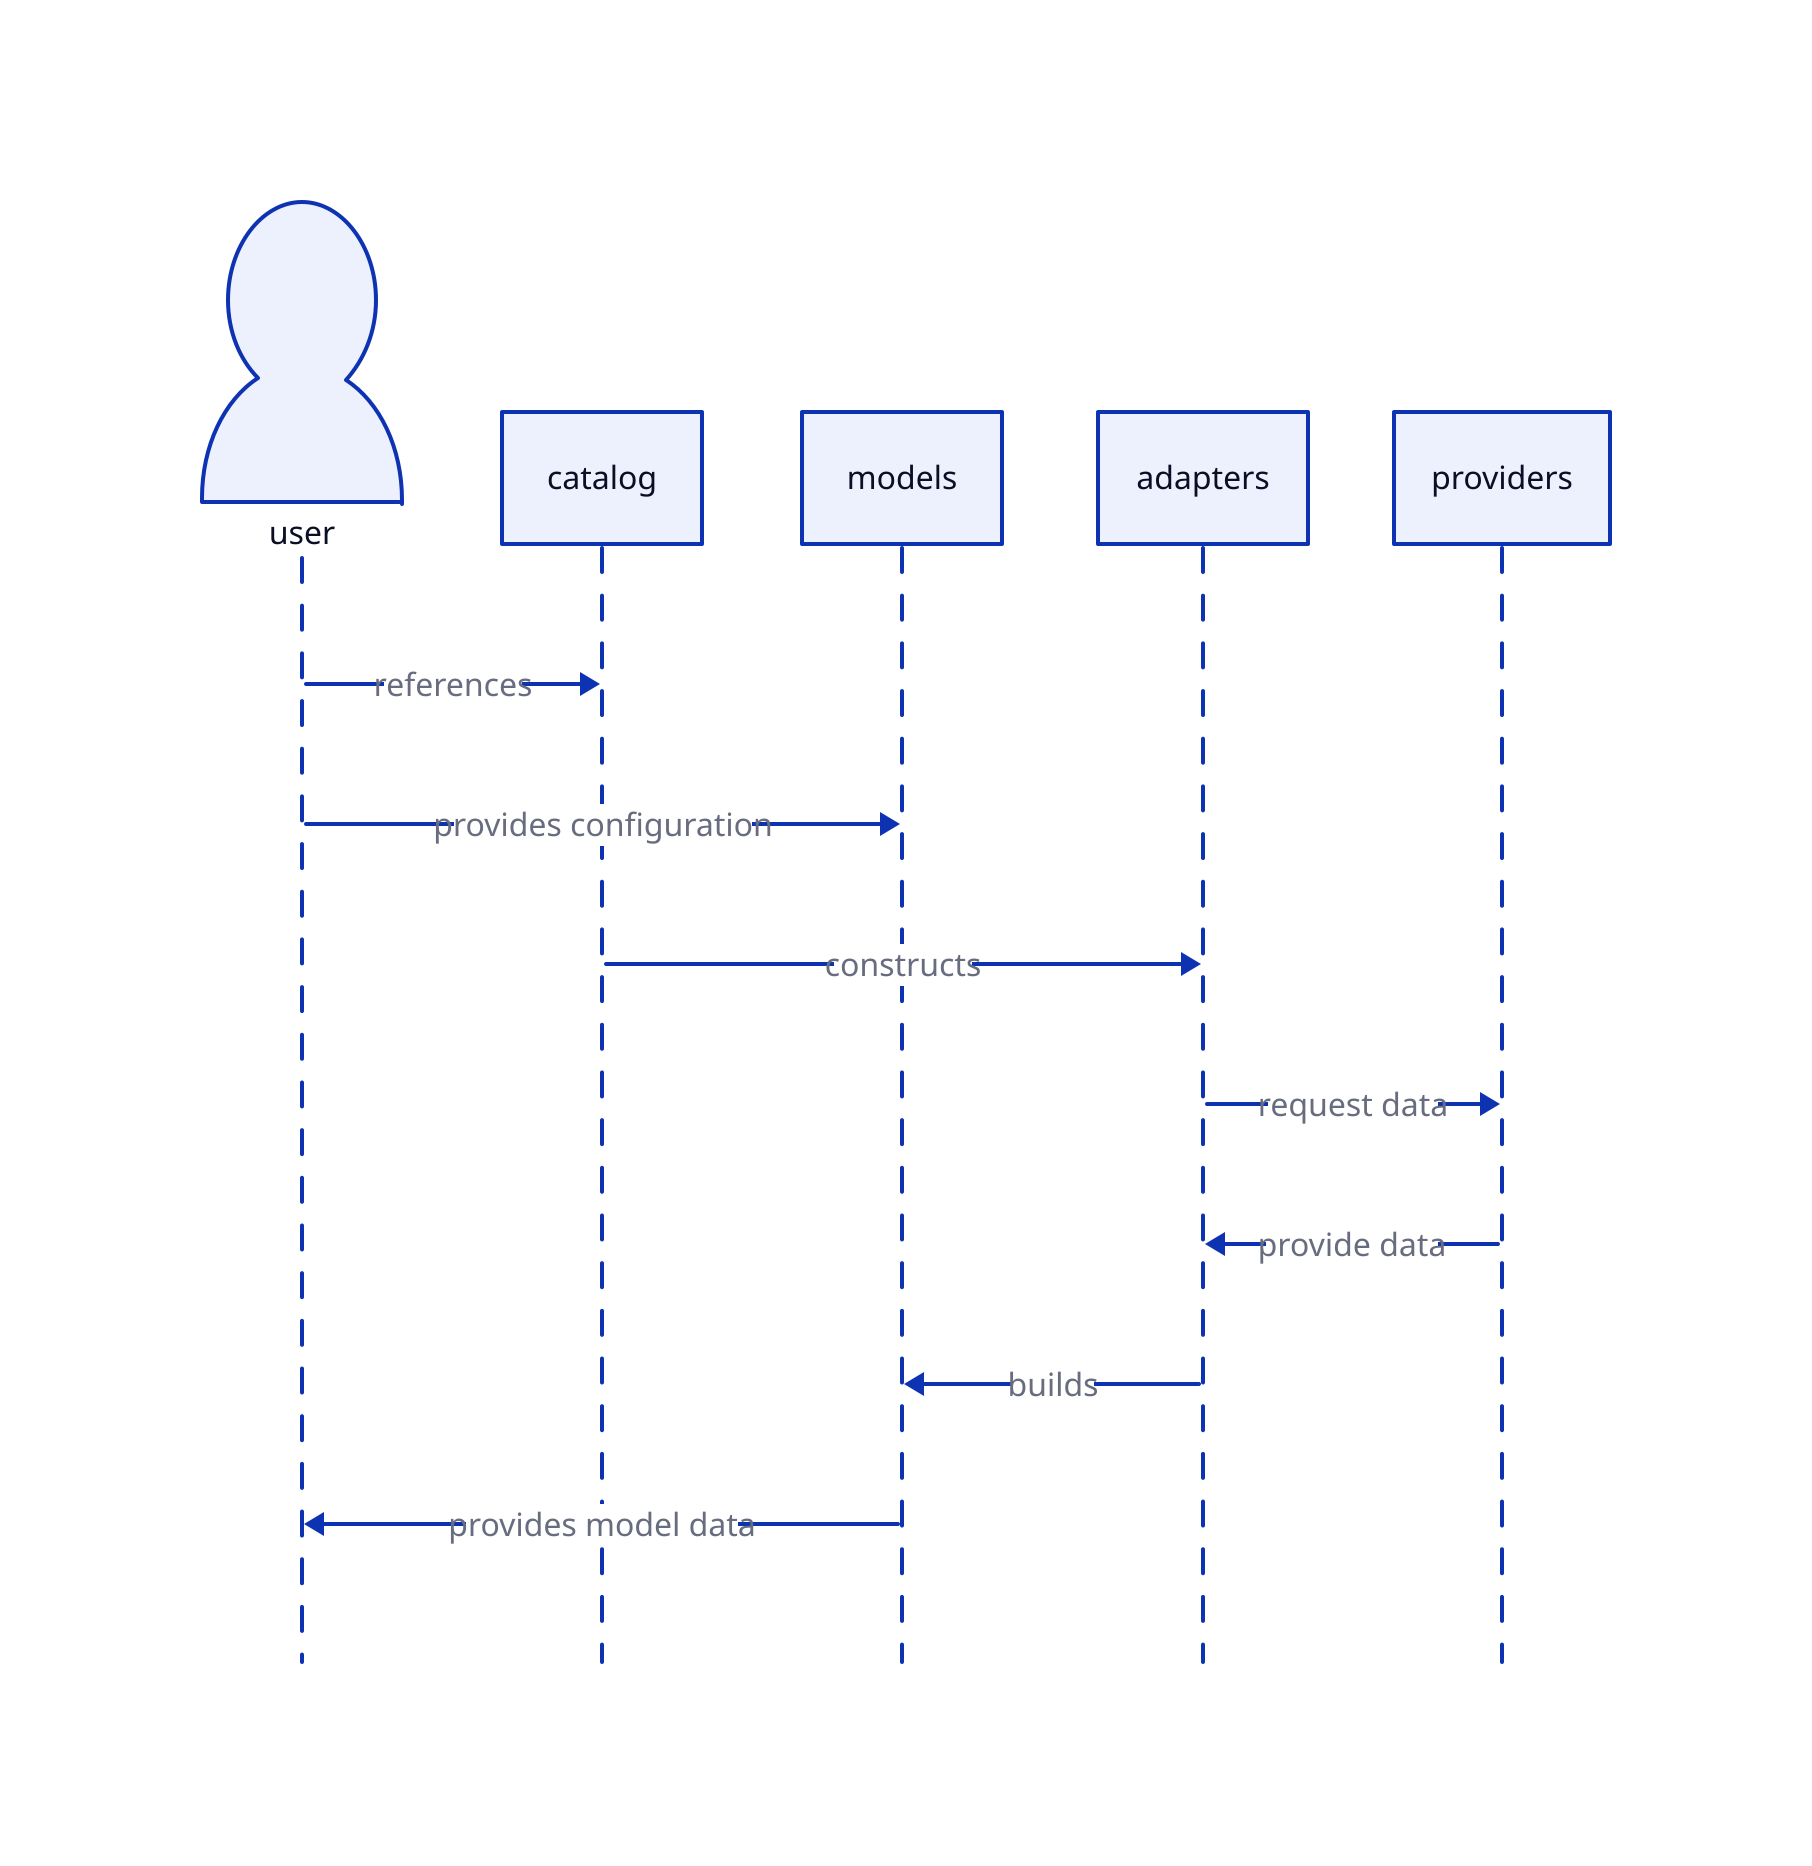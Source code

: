 shape: sequence_diagram
user: {
  shape: person
}
catalog

user -> catalog: references
user -> models: provides configuration
catalog -> adapters: constructs
adapters -> providers: request data
providers -> adapters: provide data
adapters -> models: builds
models -> user: provides model data
